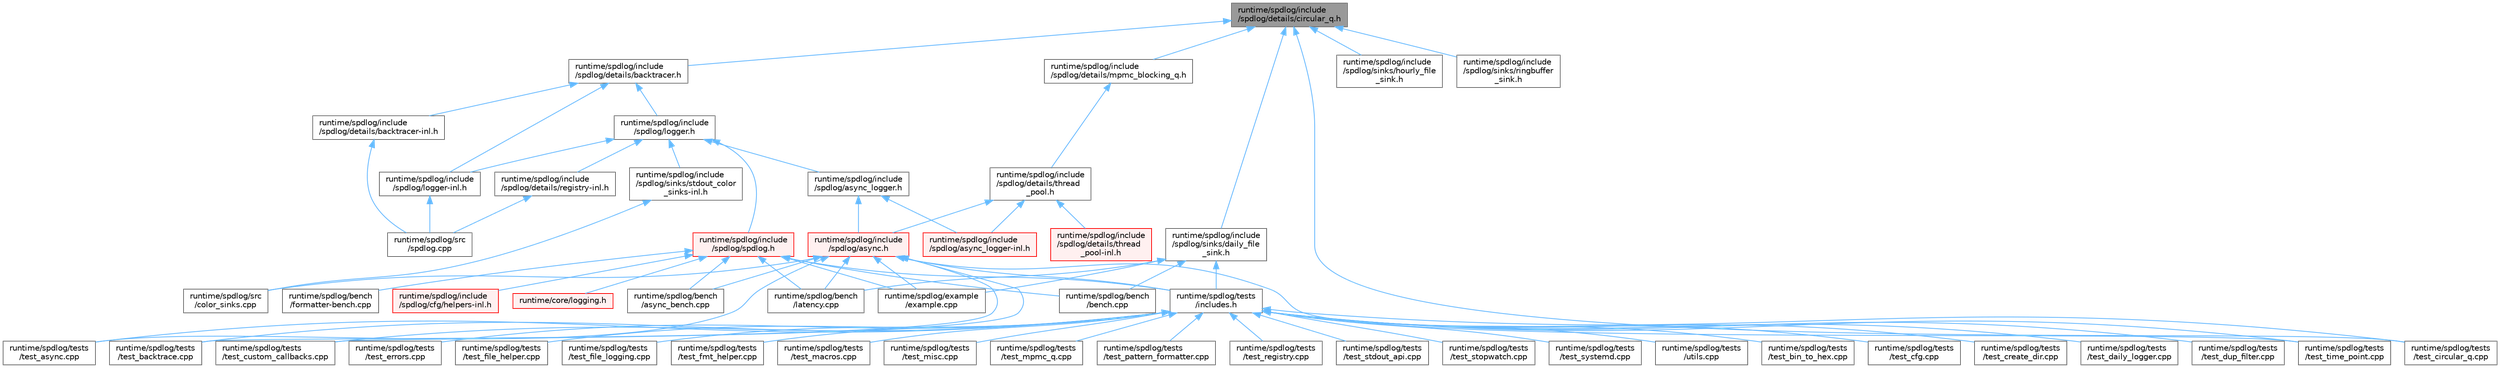 digraph "runtime/spdlog/include/spdlog/details/circular_q.h"
{
 // LATEX_PDF_SIZE
  bgcolor="transparent";
  edge [fontname=Helvetica,fontsize=10,labelfontname=Helvetica,labelfontsize=10];
  node [fontname=Helvetica,fontsize=10,shape=box,height=0.2,width=0.4];
  Node1 [id="Node000001",label="runtime/spdlog/include\l/spdlog/details/circular_q.h",height=0.2,width=0.4,color="gray40", fillcolor="grey60", style="filled", fontcolor="black",tooltip=" "];
  Node1 -> Node2 [id="edge69_Node000001_Node000002",dir="back",color="steelblue1",style="solid",tooltip=" "];
  Node2 [id="Node000002",label="runtime/spdlog/include\l/spdlog/details/backtracer.h",height=0.2,width=0.4,color="grey40", fillcolor="white", style="filled",URL="$backtracer_8h.html",tooltip=" "];
  Node2 -> Node3 [id="edge70_Node000002_Node000003",dir="back",color="steelblue1",style="solid",tooltip=" "];
  Node3 [id="Node000003",label="runtime/spdlog/include\l/spdlog/details/backtracer-inl.h",height=0.2,width=0.4,color="grey40", fillcolor="white", style="filled",URL="$backtracer-inl_8h.html",tooltip=" "];
  Node3 -> Node4 [id="edge71_Node000003_Node000004",dir="back",color="steelblue1",style="solid",tooltip=" "];
  Node4 [id="Node000004",label="runtime/spdlog/src\l/spdlog.cpp",height=0.2,width=0.4,color="grey40", fillcolor="white", style="filled",URL="$spdlog_8cpp.html",tooltip=" "];
  Node2 -> Node5 [id="edge72_Node000002_Node000005",dir="back",color="steelblue1",style="solid",tooltip=" "];
  Node5 [id="Node000005",label="runtime/spdlog/include\l/spdlog/logger-inl.h",height=0.2,width=0.4,color="grey40", fillcolor="white", style="filled",URL="$logger-inl_8h.html",tooltip=" "];
  Node5 -> Node4 [id="edge73_Node000005_Node000004",dir="back",color="steelblue1",style="solid",tooltip=" "];
  Node2 -> Node6 [id="edge74_Node000002_Node000006",dir="back",color="steelblue1",style="solid",tooltip=" "];
  Node6 [id="Node000006",label="runtime/spdlog/include\l/spdlog/logger.h",height=0.2,width=0.4,color="grey40", fillcolor="white", style="filled",URL="$logger_8h.html",tooltip=" "];
  Node6 -> Node7 [id="edge75_Node000006_Node000007",dir="back",color="steelblue1",style="solid",tooltip=" "];
  Node7 [id="Node000007",label="runtime/spdlog/include\l/spdlog/async_logger.h",height=0.2,width=0.4,color="grey40", fillcolor="white", style="filled",URL="$async__logger_8h.html",tooltip=" "];
  Node7 -> Node8 [id="edge76_Node000007_Node000008",dir="back",color="steelblue1",style="solid",tooltip=" "];
  Node8 [id="Node000008",label="runtime/spdlog/include\l/spdlog/async.h",height=0.2,width=0.4,color="red", fillcolor="#FFF0F0", style="filled",URL="$async_8h.html",tooltip=" "];
  Node8 -> Node9 [id="edge77_Node000008_Node000009",dir="back",color="steelblue1",style="solid",tooltip=" "];
  Node9 [id="Node000009",label="runtime/spdlog/bench\l/async_bench.cpp",height=0.2,width=0.4,color="grey40", fillcolor="white", style="filled",URL="$async__bench_8cpp.html",tooltip=" "];
  Node8 -> Node10 [id="edge78_Node000008_Node000010",dir="back",color="steelblue1",style="solid",tooltip=" "];
  Node10 [id="Node000010",label="runtime/spdlog/bench\l/latency.cpp",height=0.2,width=0.4,color="grey40", fillcolor="white", style="filled",URL="$latency_8cpp.html",tooltip=" "];
  Node8 -> Node11 [id="edge79_Node000008_Node000011",dir="back",color="steelblue1",style="solid",tooltip=" "];
  Node11 [id="Node000011",label="runtime/spdlog/example\l/example.cpp",height=0.2,width=0.4,color="grey40", fillcolor="white", style="filled",URL="$example_8cpp.html",tooltip=" "];
  Node8 -> Node14 [id="edge80_Node000008_Node000014",dir="back",color="steelblue1",style="solid",tooltip=" "];
  Node14 [id="Node000014",label="runtime/spdlog/src\l/color_sinks.cpp",height=0.2,width=0.4,color="grey40", fillcolor="white", style="filled",URL="$color__sinks_8cpp.html",tooltip=" "];
  Node8 -> Node16 [id="edge81_Node000008_Node000016",dir="back",color="steelblue1",style="solid",tooltip=" "];
  Node16 [id="Node000016",label="runtime/spdlog/tests\l/includes.h",height=0.2,width=0.4,color="grey40", fillcolor="white", style="filled",URL="$includes_8h.html",tooltip=" "];
  Node16 -> Node17 [id="edge82_Node000016_Node000017",dir="back",color="steelblue1",style="solid",tooltip=" "];
  Node17 [id="Node000017",label="runtime/spdlog/tests\l/test_async.cpp",height=0.2,width=0.4,color="grey40", fillcolor="white", style="filled",URL="$test__async_8cpp.html",tooltip=" "];
  Node16 -> Node18 [id="edge83_Node000016_Node000018",dir="back",color="steelblue1",style="solid",tooltip=" "];
  Node18 [id="Node000018",label="runtime/spdlog/tests\l/test_backtrace.cpp",height=0.2,width=0.4,color="grey40", fillcolor="white", style="filled",URL="$test__backtrace_8cpp.html",tooltip=" "];
  Node16 -> Node19 [id="edge84_Node000016_Node000019",dir="back",color="steelblue1",style="solid",tooltip=" "];
  Node19 [id="Node000019",label="runtime/spdlog/tests\l/test_bin_to_hex.cpp",height=0.2,width=0.4,color="grey40", fillcolor="white", style="filled",URL="$test__bin__to__hex_8cpp.html",tooltip=" "];
  Node16 -> Node20 [id="edge85_Node000016_Node000020",dir="back",color="steelblue1",style="solid",tooltip=" "];
  Node20 [id="Node000020",label="runtime/spdlog/tests\l/test_cfg.cpp",height=0.2,width=0.4,color="grey40", fillcolor="white", style="filled",URL="$test__cfg_8cpp.html",tooltip=" "];
  Node16 -> Node21 [id="edge86_Node000016_Node000021",dir="back",color="steelblue1",style="solid",tooltip=" "];
  Node21 [id="Node000021",label="runtime/spdlog/tests\l/test_circular_q.cpp",height=0.2,width=0.4,color="grey40", fillcolor="white", style="filled",URL="$test__circular__q_8cpp.html",tooltip=" "];
  Node16 -> Node22 [id="edge87_Node000016_Node000022",dir="back",color="steelblue1",style="solid",tooltip=" "];
  Node22 [id="Node000022",label="runtime/spdlog/tests\l/test_create_dir.cpp",height=0.2,width=0.4,color="grey40", fillcolor="white", style="filled",URL="$test__create__dir_8cpp.html",tooltip=" "];
  Node16 -> Node23 [id="edge88_Node000016_Node000023",dir="back",color="steelblue1",style="solid",tooltip=" "];
  Node23 [id="Node000023",label="runtime/spdlog/tests\l/test_custom_callbacks.cpp",height=0.2,width=0.4,color="grey40", fillcolor="white", style="filled",URL="$test__custom__callbacks_8cpp.html",tooltip=" "];
  Node16 -> Node24 [id="edge89_Node000016_Node000024",dir="back",color="steelblue1",style="solid",tooltip=" "];
  Node24 [id="Node000024",label="runtime/spdlog/tests\l/test_daily_logger.cpp",height=0.2,width=0.4,color="grey40", fillcolor="white", style="filled",URL="$test__daily__logger_8cpp.html",tooltip=" "];
  Node16 -> Node25 [id="edge90_Node000016_Node000025",dir="back",color="steelblue1",style="solid",tooltip=" "];
  Node25 [id="Node000025",label="runtime/spdlog/tests\l/test_dup_filter.cpp",height=0.2,width=0.4,color="grey40", fillcolor="white", style="filled",URL="$test__dup__filter_8cpp.html",tooltip=" "];
  Node16 -> Node26 [id="edge91_Node000016_Node000026",dir="back",color="steelblue1",style="solid",tooltip=" "];
  Node26 [id="Node000026",label="runtime/spdlog/tests\l/test_errors.cpp",height=0.2,width=0.4,color="grey40", fillcolor="white", style="filled",URL="$test__errors_8cpp.html",tooltip=" "];
  Node16 -> Node27 [id="edge92_Node000016_Node000027",dir="back",color="steelblue1",style="solid",tooltip=" "];
  Node27 [id="Node000027",label="runtime/spdlog/tests\l/test_file_helper.cpp",height=0.2,width=0.4,color="grey40", fillcolor="white", style="filled",URL="$test__file__helper_8cpp.html",tooltip=" "];
  Node16 -> Node28 [id="edge93_Node000016_Node000028",dir="back",color="steelblue1",style="solid",tooltip=" "];
  Node28 [id="Node000028",label="runtime/spdlog/tests\l/test_file_logging.cpp",height=0.2,width=0.4,color="grey40", fillcolor="white", style="filled",URL="$test__file__logging_8cpp.html",tooltip=" "];
  Node16 -> Node29 [id="edge94_Node000016_Node000029",dir="back",color="steelblue1",style="solid",tooltip=" "];
  Node29 [id="Node000029",label="runtime/spdlog/tests\l/test_fmt_helper.cpp",height=0.2,width=0.4,color="grey40", fillcolor="white", style="filled",URL="$test__fmt__helper_8cpp.html",tooltip=" "];
  Node16 -> Node30 [id="edge95_Node000016_Node000030",dir="back",color="steelblue1",style="solid",tooltip=" "];
  Node30 [id="Node000030",label="runtime/spdlog/tests\l/test_macros.cpp",height=0.2,width=0.4,color="grey40", fillcolor="white", style="filled",URL="$test__macros_8cpp.html",tooltip=" "];
  Node16 -> Node31 [id="edge96_Node000016_Node000031",dir="back",color="steelblue1",style="solid",tooltip=" "];
  Node31 [id="Node000031",label="runtime/spdlog/tests\l/test_misc.cpp",height=0.2,width=0.4,color="grey40", fillcolor="white", style="filled",URL="$test__misc_8cpp.html",tooltip=" "];
  Node16 -> Node32 [id="edge97_Node000016_Node000032",dir="back",color="steelblue1",style="solid",tooltip=" "];
  Node32 [id="Node000032",label="runtime/spdlog/tests\l/test_mpmc_q.cpp",height=0.2,width=0.4,color="grey40", fillcolor="white", style="filled",URL="$test__mpmc__q_8cpp.html",tooltip=" "];
  Node16 -> Node33 [id="edge98_Node000016_Node000033",dir="back",color="steelblue1",style="solid",tooltip=" "];
  Node33 [id="Node000033",label="runtime/spdlog/tests\l/test_pattern_formatter.cpp",height=0.2,width=0.4,color="grey40", fillcolor="white", style="filled",URL="$test__pattern__formatter_8cpp.html",tooltip=" "];
  Node16 -> Node34 [id="edge99_Node000016_Node000034",dir="back",color="steelblue1",style="solid",tooltip=" "];
  Node34 [id="Node000034",label="runtime/spdlog/tests\l/test_registry.cpp",height=0.2,width=0.4,color="grey40", fillcolor="white", style="filled",URL="$test__registry_8cpp.html",tooltip=" "];
  Node16 -> Node35 [id="edge100_Node000016_Node000035",dir="back",color="steelblue1",style="solid",tooltip=" "];
  Node35 [id="Node000035",label="runtime/spdlog/tests\l/test_stdout_api.cpp",height=0.2,width=0.4,color="grey40", fillcolor="white", style="filled",URL="$test__stdout__api_8cpp.html",tooltip=" "];
  Node16 -> Node36 [id="edge101_Node000016_Node000036",dir="back",color="steelblue1",style="solid",tooltip=" "];
  Node36 [id="Node000036",label="runtime/spdlog/tests\l/test_stopwatch.cpp",height=0.2,width=0.4,color="grey40", fillcolor="white", style="filled",URL="$test__stopwatch_8cpp.html",tooltip=" "];
  Node16 -> Node37 [id="edge102_Node000016_Node000037",dir="back",color="steelblue1",style="solid",tooltip=" "];
  Node37 [id="Node000037",label="runtime/spdlog/tests\l/test_systemd.cpp",height=0.2,width=0.4,color="grey40", fillcolor="white", style="filled",URL="$test__systemd_8cpp.html",tooltip=" "];
  Node16 -> Node38 [id="edge103_Node000016_Node000038",dir="back",color="steelblue1",style="solid",tooltip=" "];
  Node38 [id="Node000038",label="runtime/spdlog/tests\l/test_time_point.cpp",height=0.2,width=0.4,color="grey40", fillcolor="white", style="filled",URL="$test__time__point_8cpp.html",tooltip=" "];
  Node16 -> Node39 [id="edge104_Node000016_Node000039",dir="back",color="steelblue1",style="solid",tooltip=" "];
  Node39 [id="Node000039",label="runtime/spdlog/tests\l/utils.cpp",height=0.2,width=0.4,color="grey40", fillcolor="white", style="filled",URL="$utils_8cpp.html",tooltip=" "];
  Node8 -> Node17 [id="edge105_Node000008_Node000017",dir="back",color="steelblue1",style="solid",tooltip=" "];
  Node8 -> Node18 [id="edge106_Node000008_Node000018",dir="back",color="steelblue1",style="solid",tooltip=" "];
  Node8 -> Node23 [id="edge107_Node000008_Node000023",dir="back",color="steelblue1",style="solid",tooltip=" "];
  Node8 -> Node38 [id="edge108_Node000008_Node000038",dir="back",color="steelblue1",style="solid",tooltip=" "];
  Node7 -> Node40 [id="edge109_Node000007_Node000040",dir="back",color="steelblue1",style="solid",tooltip=" "];
  Node40 [id="Node000040",label="runtime/spdlog/include\l/spdlog/async_logger-inl.h",height=0.2,width=0.4,color="red", fillcolor="#FFF0F0", style="filled",URL="$async__logger-inl_8h.html",tooltip=" "];
  Node6 -> Node41 [id="edge110_Node000006_Node000041",dir="back",color="steelblue1",style="solid",tooltip=" "];
  Node41 [id="Node000041",label="runtime/spdlog/include\l/spdlog/details/registry-inl.h",height=0.2,width=0.4,color="grey40", fillcolor="white", style="filled",URL="$registry-inl_8h.html",tooltip=" "];
  Node41 -> Node4 [id="edge111_Node000041_Node000004",dir="back",color="steelblue1",style="solid",tooltip=" "];
  Node6 -> Node5 [id="edge112_Node000006_Node000005",dir="back",color="steelblue1",style="solid",tooltip=" "];
  Node6 -> Node42 [id="edge113_Node000006_Node000042",dir="back",color="steelblue1",style="solid",tooltip=" "];
  Node42 [id="Node000042",label="runtime/spdlog/include\l/spdlog/sinks/stdout_color\l_sinks-inl.h",height=0.2,width=0.4,color="grey40", fillcolor="white", style="filled",URL="$stdout__color__sinks-inl_8h.html",tooltip=" "];
  Node42 -> Node14 [id="edge114_Node000042_Node000014",dir="back",color="steelblue1",style="solid",tooltip=" "];
  Node6 -> Node43 [id="edge115_Node000006_Node000043",dir="back",color="steelblue1",style="solid",tooltip=" "];
  Node43 [id="Node000043",label="runtime/spdlog/include\l/spdlog/spdlog.h",height=0.2,width=0.4,color="red", fillcolor="#FFF0F0", style="filled",URL="$spdlog_8h.html",tooltip=" "];
  Node43 -> Node44 [id="edge116_Node000043_Node000044",dir="back",color="steelblue1",style="solid",tooltip=" "];
  Node44 [id="Node000044",label="runtime/core/logging.h",height=0.2,width=0.4,color="red", fillcolor="#FFF0F0", style="filled",URL="$logging_8h.html",tooltip=" "];
  Node43 -> Node9 [id="edge117_Node000043_Node000009",dir="back",color="steelblue1",style="solid",tooltip=" "];
  Node43 -> Node58 [id="edge118_Node000043_Node000058",dir="back",color="steelblue1",style="solid",tooltip=" "];
  Node58 [id="Node000058",label="runtime/spdlog/bench\l/bench.cpp",height=0.2,width=0.4,color="grey40", fillcolor="white", style="filled",URL="$bench_8cpp.html",tooltip=" "];
  Node43 -> Node59 [id="edge119_Node000043_Node000059",dir="back",color="steelblue1",style="solid",tooltip=" "];
  Node59 [id="Node000059",label="runtime/spdlog/bench\l/formatter-bench.cpp",height=0.2,width=0.4,color="grey40", fillcolor="white", style="filled",URL="$formatter-bench_8cpp.html",tooltip=" "];
  Node43 -> Node10 [id="edge120_Node000043_Node000010",dir="back",color="steelblue1",style="solid",tooltip=" "];
  Node43 -> Node11 [id="edge121_Node000043_Node000011",dir="back",color="steelblue1",style="solid",tooltip=" "];
  Node43 -> Node60 [id="edge122_Node000043_Node000060",dir="back",color="steelblue1",style="solid",tooltip=" "];
  Node60 [id="Node000060",label="runtime/spdlog/include\l/spdlog/cfg/helpers-inl.h",height=0.2,width=0.4,color="red", fillcolor="#FFF0F0", style="filled",URL="$helpers-inl_8h.html",tooltip=" "];
  Node43 -> Node16 [id="edge123_Node000043_Node000016",dir="back",color="steelblue1",style="solid",tooltip=" "];
  Node1 -> Node63 [id="edge124_Node000001_Node000063",dir="back",color="steelblue1",style="solid",tooltip=" "];
  Node63 [id="Node000063",label="runtime/spdlog/include\l/spdlog/details/mpmc_blocking_q.h",height=0.2,width=0.4,color="grey40", fillcolor="white", style="filled",URL="$mpmc__blocking__q_8h.html",tooltip=" "];
  Node63 -> Node64 [id="edge125_Node000063_Node000064",dir="back",color="steelblue1",style="solid",tooltip=" "];
  Node64 [id="Node000064",label="runtime/spdlog/include\l/spdlog/details/thread\l_pool.h",height=0.2,width=0.4,color="grey40", fillcolor="white", style="filled",URL="$thread__pool_8h.html",tooltip=" "];
  Node64 -> Node8 [id="edge126_Node000064_Node000008",dir="back",color="steelblue1",style="solid",tooltip=" "];
  Node64 -> Node40 [id="edge127_Node000064_Node000040",dir="back",color="steelblue1",style="solid",tooltip=" "];
  Node64 -> Node65 [id="edge128_Node000064_Node000065",dir="back",color="steelblue1",style="solid",tooltip=" "];
  Node65 [id="Node000065",label="runtime/spdlog/include\l/spdlog/details/thread\l_pool-inl.h",height=0.2,width=0.4,color="red", fillcolor="#FFF0F0", style="filled",URL="$thread__pool-inl_8h.html",tooltip=" "];
  Node1 -> Node66 [id="edge129_Node000001_Node000066",dir="back",color="steelblue1",style="solid",tooltip=" "];
  Node66 [id="Node000066",label="runtime/spdlog/include\l/spdlog/sinks/daily_file\l_sink.h",height=0.2,width=0.4,color="grey40", fillcolor="white", style="filled",URL="$daily__file__sink_8h.html",tooltip=" "];
  Node66 -> Node58 [id="edge130_Node000066_Node000058",dir="back",color="steelblue1",style="solid",tooltip=" "];
  Node66 -> Node10 [id="edge131_Node000066_Node000010",dir="back",color="steelblue1",style="solid",tooltip=" "];
  Node66 -> Node11 [id="edge132_Node000066_Node000011",dir="back",color="steelblue1",style="solid",tooltip=" "];
  Node66 -> Node16 [id="edge133_Node000066_Node000016",dir="back",color="steelblue1",style="solid",tooltip=" "];
  Node1 -> Node67 [id="edge134_Node000001_Node000067",dir="back",color="steelblue1",style="solid",tooltip=" "];
  Node67 [id="Node000067",label="runtime/spdlog/include\l/spdlog/sinks/hourly_file\l_sink.h",height=0.2,width=0.4,color="grey40", fillcolor="white", style="filled",URL="$hourly__file__sink_8h.html",tooltip=" "];
  Node1 -> Node68 [id="edge135_Node000001_Node000068",dir="back",color="steelblue1",style="solid",tooltip=" "];
  Node68 [id="Node000068",label="runtime/spdlog/include\l/spdlog/sinks/ringbuffer\l_sink.h",height=0.2,width=0.4,color="grey40", fillcolor="white", style="filled",URL="$ringbuffer__sink_8h.html",tooltip=" "];
  Node1 -> Node21 [id="edge136_Node000001_Node000021",dir="back",color="steelblue1",style="solid",tooltip=" "];
}
